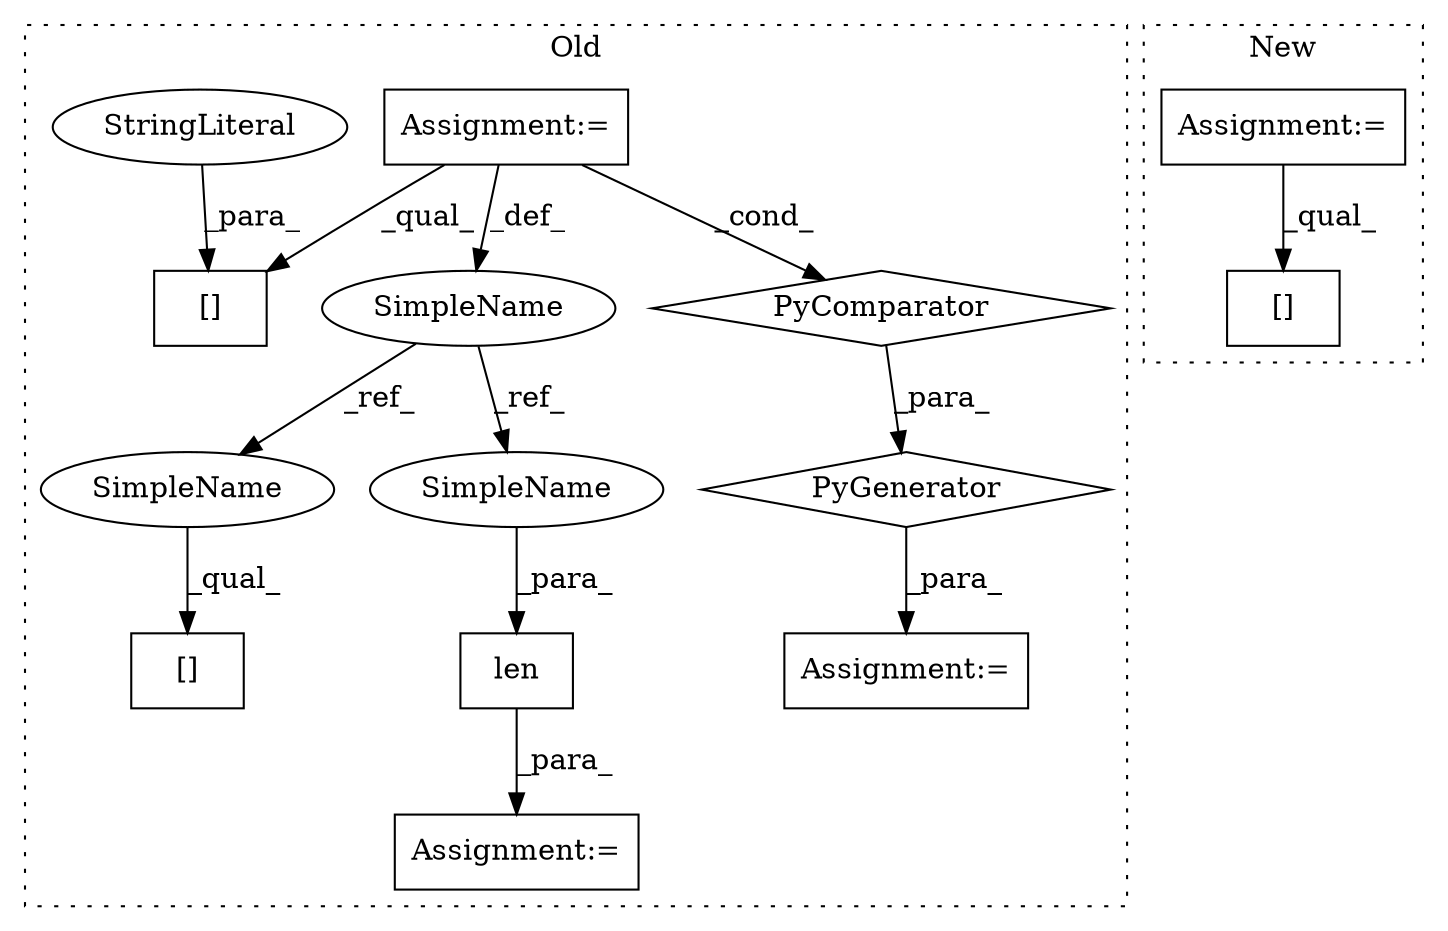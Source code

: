digraph G {
subgraph cluster0 {
1 [label="PyGenerator" a="107" s="3381" l="101" shape="diamond"];
3 [label="Assignment:=" a="7" s="2808" l="1" shape="box"];
4 [label="PyComparator" a="113" s="3444" l="32" shape="diamond"];
5 [label="Assignment:=" a="7" s="3367" l="1" shape="box"];
7 [label="Assignment:=" a="7" s="3250" l="1" shape="box"];
8 [label="[]" a="2" s="3299,3351" l="22,1" shape="box"];
9 [label="StringLiteral" a="45" s="3321" l="30" shape="ellipse"];
10 [label="len" a="32" s="3268,3278" l="4,1" shape="box"];
11 [label="[]" a="2" s="3203,3213" l="7,1" shape="box"];
12 [label="SimpleName" a="42" s="2802" l="6" shape="ellipse"];
13 [label="SimpleName" a="42" s="3203" l="6" shape="ellipse"];
14 [label="SimpleName" a="42" s="3272" l="6" shape="ellipse"];
label = "Old";
style="dotted";
}
subgraph cluster1 {
2 [label="[]" a="2" s="4312,4327" l="5,1" shape="box"];
6 [label="Assignment:=" a="7" s="4422" l="57" shape="box"];
label = "New";
style="dotted";
}
1 -> 5 [label="_para_"];
3 -> 8 [label="_qual_"];
3 -> 12 [label="_def_"];
3 -> 4 [label="_cond_"];
4 -> 1 [label="_para_"];
6 -> 2 [label="_qual_"];
9 -> 8 [label="_para_"];
10 -> 7 [label="_para_"];
12 -> 13 [label="_ref_"];
12 -> 14 [label="_ref_"];
13 -> 11 [label="_qual_"];
14 -> 10 [label="_para_"];
}